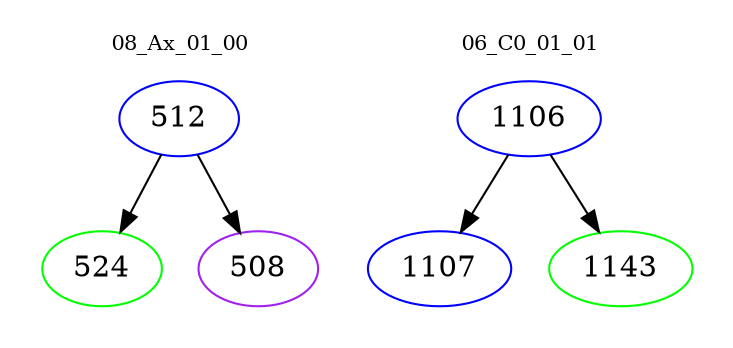 digraph{
subgraph cluster_0 {
color = white
label = "08_Ax_01_00";
fontsize=10;
T0_512 [label="512", color="blue"]
T0_512 -> T0_524 [color="black"]
T0_524 [label="524", color="green"]
T0_512 -> T0_508 [color="black"]
T0_508 [label="508", color="purple"]
}
subgraph cluster_1 {
color = white
label = "06_C0_01_01";
fontsize=10;
T1_1106 [label="1106", color="blue"]
T1_1106 -> T1_1107 [color="black"]
T1_1107 [label="1107", color="blue"]
T1_1106 -> T1_1143 [color="black"]
T1_1143 [label="1143", color="green"]
}
}
